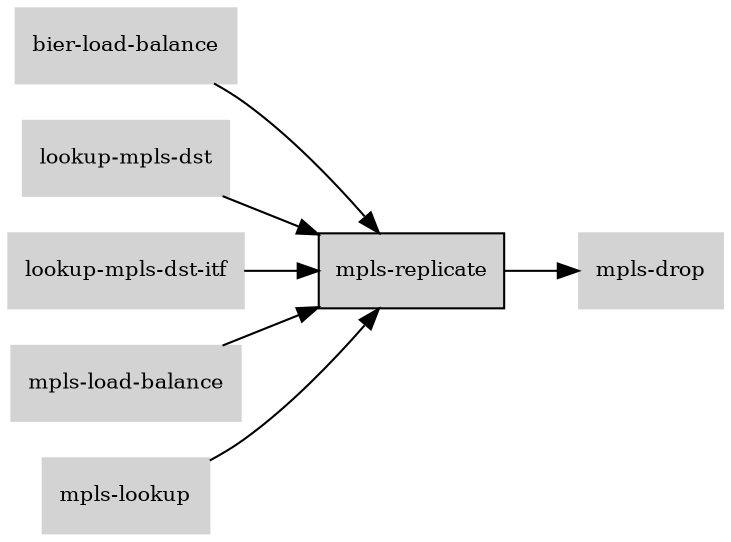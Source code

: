 digraph "mpls_replicate_subgraph" {
  rankdir=LR;
  node [shape=box, style=filled, fontsize=10, color=lightgray, fontcolor=black, fillcolor=lightgray];
  "mpls-replicate" [color=black, fontcolor=black, fillcolor=lightgray];
  edge [fontsize=8];
  "bier-load-balance" -> "mpls-replicate";
  "lookup-mpls-dst" -> "mpls-replicate";
  "lookup-mpls-dst-itf" -> "mpls-replicate";
  "mpls-load-balance" -> "mpls-replicate";
  "mpls-lookup" -> "mpls-replicate";
  "mpls-replicate" -> "mpls-drop";
}
